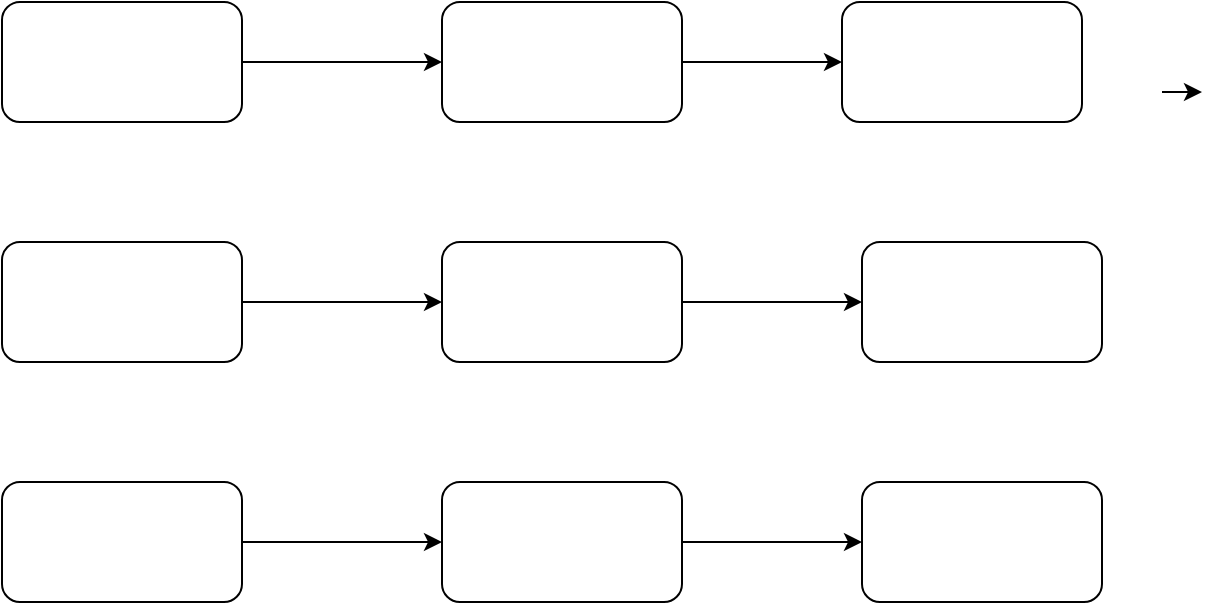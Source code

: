 <mxfile version="20.8.20" type="github">
  <diagram name="Page-1" id="2c0d36ab-eaac-3732-788b-9136903baeff">
    <mxGraphModel dx="1194" dy="774" grid="1" gridSize="10" guides="1" tooltips="1" connect="1" arrows="1" fold="1" page="1" pageScale="1.5" pageWidth="1169" pageHeight="827" background="none" math="0" shadow="0">
      <root>
        <mxCell id="0" />
        <mxCell id="1" parent="0" />
        <mxCell id="8afRX8IFsMgqCyRqhfEY-131" value="" style="edgeStyle=orthogonalEdgeStyle;rounded=0;orthogonalLoop=1;jettySize=auto;html=1;" edge="1" parent="1" source="8afRX8IFsMgqCyRqhfEY-123" target="8afRX8IFsMgqCyRqhfEY-129">
          <mxGeometry relative="1" as="geometry" />
        </mxCell>
        <mxCell id="8afRX8IFsMgqCyRqhfEY-123" value="" style="rounded=1;whiteSpace=wrap;html=1;" vertex="1" parent="1">
          <mxGeometry x="40" y="40" width="120" height="60" as="geometry" />
        </mxCell>
        <mxCell id="8afRX8IFsMgqCyRqhfEY-130" value="" style="edgeStyle=orthogonalEdgeStyle;rounded=0;orthogonalLoop=1;jettySize=auto;html=1;" edge="1" parent="1" source="8afRX8IFsMgqCyRqhfEY-124" target="8afRX8IFsMgqCyRqhfEY-127">
          <mxGeometry relative="1" as="geometry" />
        </mxCell>
        <mxCell id="8afRX8IFsMgqCyRqhfEY-124" value="" style="rounded=1;whiteSpace=wrap;html=1;" vertex="1" parent="1">
          <mxGeometry x="40" y="160" width="120" height="60" as="geometry" />
        </mxCell>
        <mxCell id="8afRX8IFsMgqCyRqhfEY-138" value="" style="edgeStyle=orthogonalEdgeStyle;rounded=0;orthogonalLoop=1;jettySize=auto;html=1;" edge="1" parent="1" source="8afRX8IFsMgqCyRqhfEY-125" target="8afRX8IFsMgqCyRqhfEY-137">
          <mxGeometry relative="1" as="geometry" />
        </mxCell>
        <mxCell id="8afRX8IFsMgqCyRqhfEY-125" value="" style="rounded=1;whiteSpace=wrap;html=1;" vertex="1" parent="1">
          <mxGeometry x="40" y="280" width="120" height="60" as="geometry" />
        </mxCell>
        <mxCell id="8afRX8IFsMgqCyRqhfEY-136" value="" style="edgeStyle=orthogonalEdgeStyle;rounded=0;orthogonalLoop=1;jettySize=auto;html=1;" edge="1" parent="1" source="8afRX8IFsMgqCyRqhfEY-127" target="8afRX8IFsMgqCyRqhfEY-135">
          <mxGeometry relative="1" as="geometry" />
        </mxCell>
        <mxCell id="8afRX8IFsMgqCyRqhfEY-127" value="" style="rounded=1;whiteSpace=wrap;html=1;" vertex="1" parent="1">
          <mxGeometry x="260" y="160" width="120" height="60" as="geometry" />
        </mxCell>
        <mxCell id="8afRX8IFsMgqCyRqhfEY-134" style="edgeStyle=orthogonalEdgeStyle;rounded=0;orthogonalLoop=1;jettySize=auto;html=1;exitX=1;exitY=0.75;exitDx=0;exitDy=0;" edge="1" parent="1">
          <mxGeometry relative="1" as="geometry">
            <mxPoint x="640" y="85" as="targetPoint" />
            <mxPoint x="620" y="85" as="sourcePoint" />
          </mxGeometry>
        </mxCell>
        <mxCell id="8afRX8IFsMgqCyRqhfEY-133" value="" style="edgeStyle=orthogonalEdgeStyle;rounded=0;orthogonalLoop=1;jettySize=auto;html=1;" edge="1" parent="1" source="8afRX8IFsMgqCyRqhfEY-129" target="8afRX8IFsMgqCyRqhfEY-132">
          <mxGeometry relative="1" as="geometry" />
        </mxCell>
        <mxCell id="8afRX8IFsMgqCyRqhfEY-129" value="" style="rounded=1;whiteSpace=wrap;html=1;" vertex="1" parent="1">
          <mxGeometry x="260" y="40" width="120" height="60" as="geometry" />
        </mxCell>
        <mxCell id="8afRX8IFsMgqCyRqhfEY-132" value="" style="rounded=1;whiteSpace=wrap;html=1;" vertex="1" parent="1">
          <mxGeometry x="460" y="40" width="120" height="60" as="geometry" />
        </mxCell>
        <mxCell id="8afRX8IFsMgqCyRqhfEY-135" value="" style="rounded=1;whiteSpace=wrap;html=1;" vertex="1" parent="1">
          <mxGeometry x="470" y="160" width="120" height="60" as="geometry" />
        </mxCell>
        <mxCell id="8afRX8IFsMgqCyRqhfEY-140" value="" style="edgeStyle=orthogonalEdgeStyle;rounded=0;orthogonalLoop=1;jettySize=auto;html=1;" edge="1" parent="1" source="8afRX8IFsMgqCyRqhfEY-137" target="8afRX8IFsMgqCyRqhfEY-139">
          <mxGeometry relative="1" as="geometry" />
        </mxCell>
        <mxCell id="8afRX8IFsMgqCyRqhfEY-137" value="" style="rounded=1;whiteSpace=wrap;html=1;" vertex="1" parent="1">
          <mxGeometry x="260" y="280" width="120" height="60" as="geometry" />
        </mxCell>
        <mxCell id="8afRX8IFsMgqCyRqhfEY-139" value="" style="rounded=1;whiteSpace=wrap;html=1;" vertex="1" parent="1">
          <mxGeometry x="470" y="280" width="120" height="60" as="geometry" />
        </mxCell>
      </root>
    </mxGraphModel>
  </diagram>
</mxfile>
